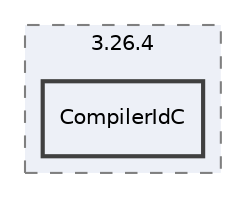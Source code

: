 digraph "/home/jose-costa/Documents/Uni/AED/Projeto/cmake-build-debug/CMakeFiles/3.26.4/CompilerIdC"
{
 // LATEX_PDF_SIZE
  edge [fontname="Helvetica",fontsize="10",labelfontname="Helvetica",labelfontsize="10"];
  node [fontname="Helvetica",fontsize="10",shape=record];
  compound=true
  subgraph clusterdir_c8284c1556687c316ef5a29057b070f8 {
    graph [ bgcolor="#edf0f7", pencolor="grey50", style="filled,dashed,", label="3.26.4", fontname="Helvetica", fontsize="10", URL="dir_c8284c1556687c316ef5a29057b070f8.html"]
  dir_dd8c3e830a285e9f4b22b2551e0f5509 [shape=box, label="CompilerIdC", style="filled,bold,", fillcolor="#edf0f7", color="grey25", URL="dir_dd8c3e830a285e9f4b22b2551e0f5509.html"];
  }
}
